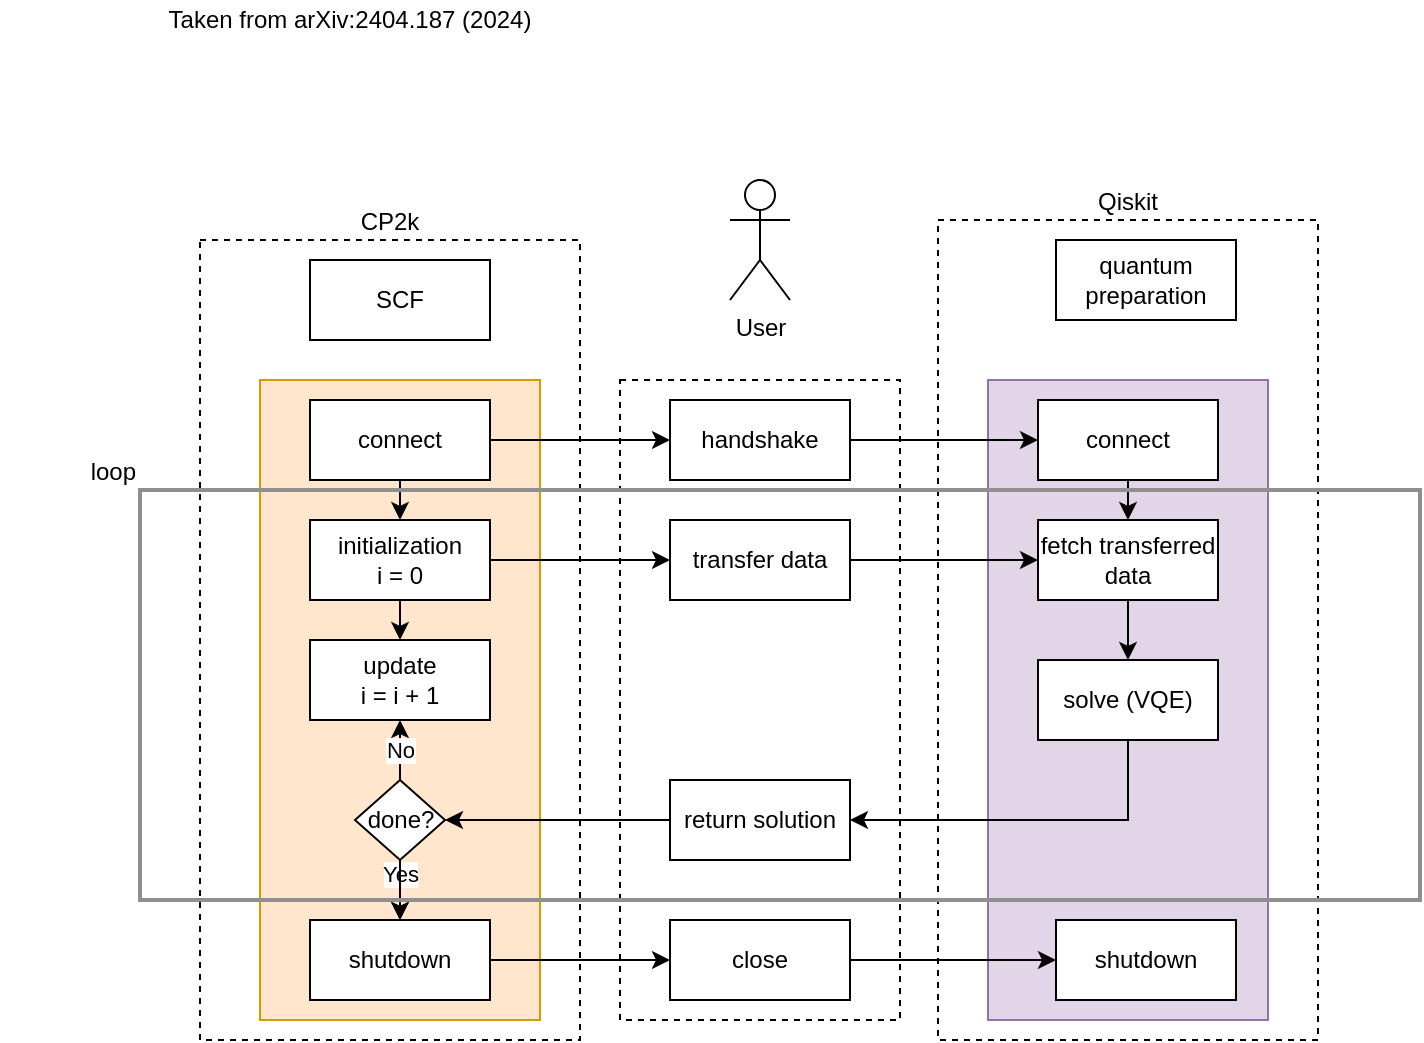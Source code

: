 <mxfile version="12.5.3" type="device" pages="5"><diagram id="kps9j1ukwh55V-mBvcvv" name="qiskit-nature-cp2k"><mxGraphModel dx="1024" dy="584" grid="1" gridSize="10" guides="1" tooltips="1" connect="1" arrows="1" fold="1" page="1" pageScale="1" pageWidth="1169" pageHeight="827" math="0" shadow="0"><root><mxCell id="0"/><mxCell id="1" parent="0"/><mxCell id="6PsSYLJeWe_5-4C72G08-27" value="" style="rounded=0;whiteSpace=wrap;html=1;dashed=1;" parent="1" vertex="1"><mxGeometry x="330" y="210" width="140" height="320" as="geometry"/></mxCell><mxCell id="6PsSYLJeWe_5-4C72G08-1" value="Taken from arXiv:2404.187 (2024)" style="text;html=1;strokeColor=none;fillColor=none;align=center;verticalAlign=middle;whiteSpace=wrap;rounded=0;" parent="1" vertex="1"><mxGeometry x="20" y="20" width="350" height="20" as="geometry"/></mxCell><mxCell id="6PsSYLJeWe_5-4C72G08-2" value="CP2k" style="rounded=0;whiteSpace=wrap;html=1;labelPosition=center;verticalLabelPosition=top;align=center;verticalAlign=bottom;dashed=1;" parent="1" vertex="1"><mxGeometry x="120" y="140" width="190" height="400" as="geometry"/></mxCell><mxCell id="6PsSYLJeWe_5-4C72G08-4" value="User" style="shape=umlActor;verticalLabelPosition=bottom;labelBackgroundColor=#ffffff;verticalAlign=top;html=1;outlineConnect=0;" parent="1" vertex="1"><mxGeometry x="385" y="110" width="30" height="60" as="geometry"/></mxCell><mxCell id="6PsSYLJeWe_5-4C72G08-6" value="Qiskit" style="rounded=0;whiteSpace=wrap;html=1;labelPosition=center;verticalLabelPosition=top;align=center;verticalAlign=bottom;dashed=1;" parent="1" vertex="1"><mxGeometry x="489" y="130" width="190" height="410" as="geometry"/></mxCell><mxCell id="6PsSYLJeWe_5-4C72G08-7" value="" style="rounded=0;whiteSpace=wrap;html=1;fillColor=#ffe6cc;strokeColor=#d79b00;" parent="1" vertex="1"><mxGeometry x="150" y="210" width="140" height="320" as="geometry"/></mxCell><mxCell id="6PsSYLJeWe_5-4C72G08-8" value="SCF" style="rounded=0;whiteSpace=wrap;html=1;" parent="1" vertex="1"><mxGeometry x="175" y="150" width="90" height="40" as="geometry"/></mxCell><mxCell id="6PsSYLJeWe_5-4C72G08-9" value="quantum preparation" style="rounded=0;whiteSpace=wrap;html=1;" parent="1" vertex="1"><mxGeometry x="548" y="140" width="90" height="40" as="geometry"/></mxCell><mxCell id="6PsSYLJeWe_5-4C72G08-38" style="edgeStyle=orthogonalEdgeStyle;rounded=0;orthogonalLoop=1;jettySize=auto;html=1;exitX=1;exitY=0.5;exitDx=0;exitDy=0;entryX=0;entryY=0.5;entryDx=0;entryDy=0;" parent="1" source="6PsSYLJeWe_5-4C72G08-10" target="6PsSYLJeWe_5-4C72G08-28" edge="1"><mxGeometry relative="1" as="geometry"/></mxCell><mxCell id="6PsSYLJeWe_5-4C72G08-43" style="edgeStyle=orthogonalEdgeStyle;rounded=0;orthogonalLoop=1;jettySize=auto;html=1;exitX=0.5;exitY=1;exitDx=0;exitDy=0;entryX=0.5;entryY=0;entryDx=0;entryDy=0;" parent="1" source="6PsSYLJeWe_5-4C72G08-10" target="6PsSYLJeWe_5-4C72G08-11" edge="1"><mxGeometry relative="1" as="geometry"/></mxCell><mxCell id="6PsSYLJeWe_5-4C72G08-10" value="connect" style="rounded=0;whiteSpace=wrap;html=1;" parent="1" vertex="1"><mxGeometry x="175" y="220" width="90" height="40" as="geometry"/></mxCell><mxCell id="6PsSYLJeWe_5-4C72G08-40" style="edgeStyle=orthogonalEdgeStyle;rounded=0;orthogonalLoop=1;jettySize=auto;html=1;exitX=1;exitY=0.5;exitDx=0;exitDy=0;" parent="1" source="6PsSYLJeWe_5-4C72G08-11" target="6PsSYLJeWe_5-4C72G08-29" edge="1"><mxGeometry relative="1" as="geometry"/></mxCell><mxCell id="6PsSYLJeWe_5-4C72G08-42" style="edgeStyle=orthogonalEdgeStyle;rounded=0;orthogonalLoop=1;jettySize=auto;html=1;exitX=0.5;exitY=1;exitDx=0;exitDy=0;entryX=0.5;entryY=0;entryDx=0;entryDy=0;" parent="1" source="6PsSYLJeWe_5-4C72G08-11" target="6PsSYLJeWe_5-4C72G08-12" edge="1"><mxGeometry relative="1" as="geometry"/></mxCell><mxCell id="6PsSYLJeWe_5-4C72G08-11" value="initialization&lt;br&gt;i = 0" style="rounded=0;whiteSpace=wrap;html=1;" parent="1" vertex="1"><mxGeometry x="175" y="280" width="90" height="40" as="geometry"/></mxCell><mxCell id="6PsSYLJeWe_5-4C72G08-12" value="update&lt;br&gt;i = i + 1" style="rounded=0;whiteSpace=wrap;html=1;" parent="1" vertex="1"><mxGeometry x="175" y="340" width="90" height="40" as="geometry"/></mxCell><mxCell id="6PsSYLJeWe_5-4C72G08-15" value="Yes" style="edgeStyle=orthogonalEdgeStyle;rounded=0;orthogonalLoop=1;jettySize=auto;html=1;exitX=0.5;exitY=1;exitDx=0;exitDy=0;entryX=0.5;entryY=0;entryDx=0;entryDy=0;" parent="1" source="6PsSYLJeWe_5-4C72G08-13" target="6PsSYLJeWe_5-4C72G08-14" edge="1"><mxGeometry x="0.333" relative="1" as="geometry"><Array as="points"><mxPoint x="220" y="430"/><mxPoint x="220" y="430"/></Array><mxPoint as="offset"/></mxGeometry></mxCell><mxCell id="6PsSYLJeWe_5-4C72G08-18" value="No" style="edgeStyle=orthogonalEdgeStyle;rounded=0;orthogonalLoop=1;jettySize=auto;html=1;exitX=0.5;exitY=0;exitDx=0;exitDy=0;entryX=0.5;entryY=1;entryDx=0;entryDy=0;" parent="1" source="6PsSYLJeWe_5-4C72G08-13" target="6PsSYLJeWe_5-4C72G08-12" edge="1"><mxGeometry relative="1" as="geometry"/></mxCell><mxCell id="cgbHi82z9HjZ0svs5ui4-1" value="" style="edgeStyle=orthogonalEdgeStyle;rounded=0;orthogonalLoop=1;jettySize=auto;html=1;" parent="1" source="6PsSYLJeWe_5-4C72G08-13" target="6PsSYLJeWe_5-4C72G08-14" edge="1"><mxGeometry relative="1" as="geometry"/></mxCell><mxCell id="6PsSYLJeWe_5-4C72G08-13" value="done?" style="rhombus;whiteSpace=wrap;html=1;" parent="1" vertex="1"><mxGeometry x="197.5" y="410" width="45" height="40" as="geometry"/></mxCell><mxCell id="6PsSYLJeWe_5-4C72G08-35" style="edgeStyle=orthogonalEdgeStyle;rounded=0;orthogonalLoop=1;jettySize=auto;html=1;exitX=1;exitY=0.5;exitDx=0;exitDy=0;entryX=0;entryY=0.5;entryDx=0;entryDy=0;" parent="1" source="6PsSYLJeWe_5-4C72G08-14" target="6PsSYLJeWe_5-4C72G08-31" edge="1"><mxGeometry relative="1" as="geometry"/></mxCell><mxCell id="6PsSYLJeWe_5-4C72G08-14" value="shutdown" style="rounded=0;whiteSpace=wrap;html=1;" parent="1" vertex="1"><mxGeometry x="175" y="480" width="90" height="40" as="geometry"/></mxCell><mxCell id="6PsSYLJeWe_5-4C72G08-21" value="" style="rounded=0;whiteSpace=wrap;html=1;fillColor=#e1d5e7;strokeColor=#9673a6;" parent="1" vertex="1"><mxGeometry x="514" y="210" width="140" height="320" as="geometry"/></mxCell><mxCell id="6PsSYLJeWe_5-4C72G08-44" style="edgeStyle=orthogonalEdgeStyle;rounded=0;orthogonalLoop=1;jettySize=auto;html=1;exitX=0.5;exitY=1;exitDx=0;exitDy=0;entryX=0.5;entryY=0;entryDx=0;entryDy=0;" parent="1" source="6PsSYLJeWe_5-4C72G08-22" target="6PsSYLJeWe_5-4C72G08-23" edge="1"><mxGeometry relative="1" as="geometry"/></mxCell><mxCell id="6PsSYLJeWe_5-4C72G08-22" value="connect" style="rounded=0;whiteSpace=wrap;html=1;" parent="1" vertex="1"><mxGeometry x="539" y="220" width="90" height="40" as="geometry"/></mxCell><mxCell id="6PsSYLJeWe_5-4C72G08-45" style="edgeStyle=orthogonalEdgeStyle;rounded=0;orthogonalLoop=1;jettySize=auto;html=1;exitX=0.5;exitY=1;exitDx=0;exitDy=0;entryX=0.5;entryY=0;entryDx=0;entryDy=0;" parent="1" source="6PsSYLJeWe_5-4C72G08-23" target="6PsSYLJeWe_5-4C72G08-24" edge="1"><mxGeometry relative="1" as="geometry"/></mxCell><mxCell id="6PsSYLJeWe_5-4C72G08-23" value="fetch transferred data" style="rounded=0;whiteSpace=wrap;html=1;" parent="1" vertex="1"><mxGeometry x="539" y="280" width="90" height="40" as="geometry"/></mxCell><mxCell id="6PsSYLJeWe_5-4C72G08-37" style="edgeStyle=orthogonalEdgeStyle;rounded=0;orthogonalLoop=1;jettySize=auto;html=1;exitX=0.5;exitY=1;exitDx=0;exitDy=0;entryX=1;entryY=0.5;entryDx=0;entryDy=0;" parent="1" source="6PsSYLJeWe_5-4C72G08-24" target="6PsSYLJeWe_5-4C72G08-30" edge="1"><mxGeometry relative="1" as="geometry"/></mxCell><mxCell id="6PsSYLJeWe_5-4C72G08-24" value="solve (VQE)" style="rounded=0;whiteSpace=wrap;html=1;" parent="1" vertex="1"><mxGeometry x="539" y="350" width="90" height="40" as="geometry"/></mxCell><mxCell id="6PsSYLJeWe_5-4C72G08-25" value="shutdown" style="rounded=0;whiteSpace=wrap;html=1;" parent="1" vertex="1"><mxGeometry x="548" y="480" width="90" height="40" as="geometry"/></mxCell><mxCell id="6PsSYLJeWe_5-4C72G08-39" style="edgeStyle=orthogonalEdgeStyle;rounded=0;orthogonalLoop=1;jettySize=auto;html=1;exitX=1;exitY=0.5;exitDx=0;exitDy=0;entryX=0;entryY=0.5;entryDx=0;entryDy=0;" parent="1" source="6PsSYLJeWe_5-4C72G08-28" target="6PsSYLJeWe_5-4C72G08-22" edge="1"><mxGeometry relative="1" as="geometry"/></mxCell><mxCell id="6PsSYLJeWe_5-4C72G08-28" value="handshake" style="rounded=0;whiteSpace=wrap;html=1;" parent="1" vertex="1"><mxGeometry x="355" y="220" width="90" height="40" as="geometry"/></mxCell><mxCell id="6PsSYLJeWe_5-4C72G08-41" style="edgeStyle=orthogonalEdgeStyle;rounded=0;orthogonalLoop=1;jettySize=auto;html=1;exitX=1;exitY=0.5;exitDx=0;exitDy=0;entryX=0;entryY=0.5;entryDx=0;entryDy=0;" parent="1" source="6PsSYLJeWe_5-4C72G08-29" target="6PsSYLJeWe_5-4C72G08-23" edge="1"><mxGeometry relative="1" as="geometry"/></mxCell><mxCell id="6PsSYLJeWe_5-4C72G08-29" value="transfer data" style="rounded=0;whiteSpace=wrap;html=1;" parent="1" vertex="1"><mxGeometry x="355" y="280" width="90" height="40" as="geometry"/></mxCell><mxCell id="6PsSYLJeWe_5-4C72G08-36" style="edgeStyle=orthogonalEdgeStyle;rounded=0;orthogonalLoop=1;jettySize=auto;html=1;exitX=0;exitY=0.5;exitDx=0;exitDy=0;" parent="1" source="6PsSYLJeWe_5-4C72G08-30" target="6PsSYLJeWe_5-4C72G08-13" edge="1"><mxGeometry relative="1" as="geometry"/></mxCell><mxCell id="6PsSYLJeWe_5-4C72G08-30" value="return solution" style="rounded=0;whiteSpace=wrap;html=1;" parent="1" vertex="1"><mxGeometry x="355" y="410" width="90" height="40" as="geometry"/></mxCell><mxCell id="6PsSYLJeWe_5-4C72G08-33" style="edgeStyle=orthogonalEdgeStyle;rounded=0;orthogonalLoop=1;jettySize=auto;html=1;exitX=1;exitY=0.5;exitDx=0;exitDy=0;entryX=0;entryY=0.5;entryDx=0;entryDy=0;" parent="1" source="6PsSYLJeWe_5-4C72G08-31" target="6PsSYLJeWe_5-4C72G08-25" edge="1"><mxGeometry relative="1" as="geometry"/></mxCell><mxCell id="6PsSYLJeWe_5-4C72G08-31" value="close" style="rounded=0;whiteSpace=wrap;html=1;" parent="1" vertex="1"><mxGeometry x="355" y="480" width="90" height="40" as="geometry"/></mxCell><mxCell id="6PsSYLJeWe_5-4C72G08-46" value="loop" style="rounded=0;whiteSpace=wrap;html=1;labelPosition=left;verticalLabelPosition=top;align=right;verticalAlign=bottom;strokeColor=#8F8F8F;fillColor=none;strokeWidth=2;" parent="1" vertex="1"><mxGeometry x="90" y="265" width="640" height="205" as="geometry"/></mxCell></root></mxGraphModel></diagram><diagram name="qiskit-nature-cp2k-braket" id="dNfk6bF_a3CbxUnushoO"><mxGraphModel dx="1024" dy="584" grid="1" gridSize="10" guides="1" tooltips="1" connect="1" arrows="1" fold="1" page="1" pageScale="1" pageWidth="1169" pageHeight="827" math="0" shadow="0"><root><mxCell id="i03xkLX1x6joK6ukUFWO-0"/><mxCell id="i03xkLX1x6joK6ukUFWO-1" parent="i03xkLX1x6joK6ukUFWO-0"/><mxCell id="i03xkLX1x6joK6ukUFWO-2" value="" style="rounded=0;whiteSpace=wrap;html=1;dashed=1;" parent="i03xkLX1x6joK6ukUFWO-1" vertex="1"><mxGeometry x="330" y="210" width="140" height="320" as="geometry"/></mxCell><mxCell id="i03xkLX1x6joK6ukUFWO-3" value="Taken from arXiv:2404.187 (2024)" style="text;html=1;strokeColor=none;fillColor=none;align=center;verticalAlign=middle;whiteSpace=wrap;rounded=0;" parent="i03xkLX1x6joK6ukUFWO-1" vertex="1"><mxGeometry x="20" y="20" width="350" height="20" as="geometry"/></mxCell><mxCell id="i03xkLX1x6joK6ukUFWO-4" value="CP2k" style="rounded=0;whiteSpace=wrap;html=1;labelPosition=center;verticalLabelPosition=top;align=center;verticalAlign=bottom;dashed=1;" parent="i03xkLX1x6joK6ukUFWO-1" vertex="1"><mxGeometry x="120" y="140" width="190" height="400" as="geometry"/></mxCell><mxCell id="i03xkLX1x6joK6ukUFWO-5" value="User" style="shape=umlActor;verticalLabelPosition=bottom;labelBackgroundColor=#ffffff;verticalAlign=top;html=1;outlineConnect=0;" parent="i03xkLX1x6joK6ukUFWO-1" vertex="1"><mxGeometry x="385" y="110" width="30" height="60" as="geometry"/></mxCell><mxCell id="i03xkLX1x6joK6ukUFWO-6" value="Qiskit" style="rounded=0;whiteSpace=wrap;html=1;labelPosition=center;verticalLabelPosition=top;align=center;verticalAlign=bottom;dashed=1;" parent="i03xkLX1x6joK6ukUFWO-1" vertex="1"><mxGeometry x="489" y="130" width="190" height="410" as="geometry"/></mxCell><mxCell id="i03xkLX1x6joK6ukUFWO-7" value="" style="rounded=0;whiteSpace=wrap;html=1;fillColor=#ffe6cc;strokeColor=#d79b00;" parent="i03xkLX1x6joK6ukUFWO-1" vertex="1"><mxGeometry x="150" y="210" width="140" height="320" as="geometry"/></mxCell><mxCell id="i03xkLX1x6joK6ukUFWO-8" value="SCF" style="rounded=0;whiteSpace=wrap;html=1;" parent="i03xkLX1x6joK6ukUFWO-1" vertex="1"><mxGeometry x="175" y="150" width="90" height="40" as="geometry"/></mxCell><mxCell id="i03xkLX1x6joK6ukUFWO-9" value="quantum preparation" style="rounded=0;whiteSpace=wrap;html=1;" parent="i03xkLX1x6joK6ukUFWO-1" vertex="1"><mxGeometry x="548" y="140" width="90" height="40" as="geometry"/></mxCell><mxCell id="i03xkLX1x6joK6ukUFWO-10" style="edgeStyle=orthogonalEdgeStyle;rounded=0;orthogonalLoop=1;jettySize=auto;html=1;exitX=1;exitY=0.5;exitDx=0;exitDy=0;entryX=0;entryY=0.5;entryDx=0;entryDy=0;" parent="i03xkLX1x6joK6ukUFWO-1" source="i03xkLX1x6joK6ukUFWO-12" target="i03xkLX1x6joK6ukUFWO-32" edge="1"><mxGeometry relative="1" as="geometry"/></mxCell><mxCell id="i03xkLX1x6joK6ukUFWO-11" style="edgeStyle=orthogonalEdgeStyle;rounded=0;orthogonalLoop=1;jettySize=auto;html=1;exitX=0.5;exitY=1;exitDx=0;exitDy=0;entryX=0.5;entryY=0;entryDx=0;entryDy=0;" parent="i03xkLX1x6joK6ukUFWO-1" source="i03xkLX1x6joK6ukUFWO-12" target="i03xkLX1x6joK6ukUFWO-15" edge="1"><mxGeometry relative="1" as="geometry"/></mxCell><mxCell id="i03xkLX1x6joK6ukUFWO-12" value="connect" style="rounded=0;whiteSpace=wrap;html=1;" parent="i03xkLX1x6joK6ukUFWO-1" vertex="1"><mxGeometry x="175" y="220" width="90" height="40" as="geometry"/></mxCell><mxCell id="i03xkLX1x6joK6ukUFWO-13" style="edgeStyle=orthogonalEdgeStyle;rounded=0;orthogonalLoop=1;jettySize=auto;html=1;exitX=1;exitY=0.5;exitDx=0;exitDy=0;" parent="i03xkLX1x6joK6ukUFWO-1" source="i03xkLX1x6joK6ukUFWO-15" target="i03xkLX1x6joK6ukUFWO-34" edge="1"><mxGeometry relative="1" as="geometry"/></mxCell><mxCell id="i03xkLX1x6joK6ukUFWO-14" style="edgeStyle=orthogonalEdgeStyle;rounded=0;orthogonalLoop=1;jettySize=auto;html=1;exitX=0.5;exitY=1;exitDx=0;exitDy=0;entryX=0.5;entryY=0;entryDx=0;entryDy=0;" parent="i03xkLX1x6joK6ukUFWO-1" source="i03xkLX1x6joK6ukUFWO-15" target="i03xkLX1x6joK6ukUFWO-16" edge="1"><mxGeometry relative="1" as="geometry"/></mxCell><mxCell id="i03xkLX1x6joK6ukUFWO-15" value="initialization&lt;br&gt;i = 0" style="rounded=0;whiteSpace=wrap;html=1;" parent="i03xkLX1x6joK6ukUFWO-1" vertex="1"><mxGeometry x="175" y="280" width="90" height="40" as="geometry"/></mxCell><mxCell id="i03xkLX1x6joK6ukUFWO-16" value="update&lt;br&gt;i = i + 1" style="rounded=0;whiteSpace=wrap;html=1;" parent="i03xkLX1x6joK6ukUFWO-1" vertex="1"><mxGeometry x="175" y="340" width="90" height="40" as="geometry"/></mxCell><mxCell id="i03xkLX1x6joK6ukUFWO-17" value="Yes" style="edgeStyle=orthogonalEdgeStyle;rounded=0;orthogonalLoop=1;jettySize=auto;html=1;exitX=0.5;exitY=1;exitDx=0;exitDy=0;entryX=0.5;entryY=0;entryDx=0;entryDy=0;" parent="i03xkLX1x6joK6ukUFWO-1" source="i03xkLX1x6joK6ukUFWO-20" target="i03xkLX1x6joK6ukUFWO-22" edge="1"><mxGeometry x="0.333" relative="1" as="geometry"><Array as="points"><mxPoint x="220" y="430"/><mxPoint x="220" y="430"/></Array><mxPoint as="offset"/></mxGeometry></mxCell><mxCell id="i03xkLX1x6joK6ukUFWO-18" value="No" style="edgeStyle=orthogonalEdgeStyle;rounded=0;orthogonalLoop=1;jettySize=auto;html=1;exitX=0.5;exitY=0;exitDx=0;exitDy=0;entryX=0.5;entryY=1;entryDx=0;entryDy=0;" parent="i03xkLX1x6joK6ukUFWO-1" source="i03xkLX1x6joK6ukUFWO-20" target="i03xkLX1x6joK6ukUFWO-16" edge="1"><mxGeometry relative="1" as="geometry"/></mxCell><mxCell id="i03xkLX1x6joK6ukUFWO-19" value="" style="edgeStyle=orthogonalEdgeStyle;rounded=0;orthogonalLoop=1;jettySize=auto;html=1;" parent="i03xkLX1x6joK6ukUFWO-1" source="i03xkLX1x6joK6ukUFWO-20" target="i03xkLX1x6joK6ukUFWO-22" edge="1"><mxGeometry relative="1" as="geometry"/></mxCell><mxCell id="i03xkLX1x6joK6ukUFWO-20" value="done?" style="rhombus;whiteSpace=wrap;html=1;" parent="i03xkLX1x6joK6ukUFWO-1" vertex="1"><mxGeometry x="197.5" y="410" width="45" height="40" as="geometry"/></mxCell><mxCell id="i03xkLX1x6joK6ukUFWO-21" style="edgeStyle=orthogonalEdgeStyle;rounded=0;orthogonalLoop=1;jettySize=auto;html=1;exitX=1;exitY=0.5;exitDx=0;exitDy=0;entryX=0;entryY=0.5;entryDx=0;entryDy=0;" parent="i03xkLX1x6joK6ukUFWO-1" source="i03xkLX1x6joK6ukUFWO-22" target="i03xkLX1x6joK6ukUFWO-38" edge="1"><mxGeometry relative="1" as="geometry"/></mxCell><mxCell id="i03xkLX1x6joK6ukUFWO-22" value="shutdown" style="rounded=0;whiteSpace=wrap;html=1;" parent="i03xkLX1x6joK6ukUFWO-1" vertex="1"><mxGeometry x="175" y="480" width="90" height="40" as="geometry"/></mxCell><mxCell id="i03xkLX1x6joK6ukUFWO-23" value="" style="rounded=0;whiteSpace=wrap;html=1;fillColor=#e1d5e7;strokeColor=#9673a6;" parent="i03xkLX1x6joK6ukUFWO-1" vertex="1"><mxGeometry x="514" y="210" width="140" height="320" as="geometry"/></mxCell><mxCell id="i03xkLX1x6joK6ukUFWO-24" style="edgeStyle=orthogonalEdgeStyle;rounded=0;orthogonalLoop=1;jettySize=auto;html=1;exitX=0.5;exitY=1;exitDx=0;exitDy=0;entryX=0.5;entryY=0;entryDx=0;entryDy=0;" parent="i03xkLX1x6joK6ukUFWO-1" source="i03xkLX1x6joK6ukUFWO-25" target="i03xkLX1x6joK6ukUFWO-27" edge="1"><mxGeometry relative="1" as="geometry"/></mxCell><mxCell id="i03xkLX1x6joK6ukUFWO-25" value="connect" style="rounded=0;whiteSpace=wrap;html=1;" parent="i03xkLX1x6joK6ukUFWO-1" vertex="1"><mxGeometry x="539" y="220" width="90" height="40" as="geometry"/></mxCell><mxCell id="i03xkLX1x6joK6ukUFWO-26" style="edgeStyle=orthogonalEdgeStyle;rounded=0;orthogonalLoop=1;jettySize=auto;html=1;exitX=0.5;exitY=1;exitDx=0;exitDy=0;entryX=0.5;entryY=0;entryDx=0;entryDy=0;" parent="i03xkLX1x6joK6ukUFWO-1" source="i03xkLX1x6joK6ukUFWO-27" target="i03xkLX1x6joK6ukUFWO-29" edge="1"><mxGeometry relative="1" as="geometry"/></mxCell><mxCell id="i03xkLX1x6joK6ukUFWO-27" value="fetch transferred data" style="rounded=0;whiteSpace=wrap;html=1;" parent="i03xkLX1x6joK6ukUFWO-1" vertex="1"><mxGeometry x="539" y="280" width="90" height="40" as="geometry"/></mxCell><mxCell id="i03xkLX1x6joK6ukUFWO-28" style="edgeStyle=orthogonalEdgeStyle;rounded=0;orthogonalLoop=1;jettySize=auto;html=1;exitX=0.5;exitY=1;exitDx=0;exitDy=0;entryX=1;entryY=0.5;entryDx=0;entryDy=0;" parent="i03xkLX1x6joK6ukUFWO-1" source="i03xkLX1x6joK6ukUFWO-29" target="i03xkLX1x6joK6ukUFWO-36" edge="1"><mxGeometry relative="1" as="geometry"/></mxCell><mxCell id="ZUH6oCQx8a9i3Ph0UvvE-8" style="edgeStyle=orthogonalEdgeStyle;rounded=0;orthogonalLoop=1;jettySize=auto;html=1;exitX=1;exitY=0.5;exitDx=0;exitDy=0;entryX=0;entryY=0.5;entryDx=0;entryDy=0;" edge="1" parent="i03xkLX1x6joK6ukUFWO-1" source="i03xkLX1x6joK6ukUFWO-29" target="_yZIs0iOa8gyUNb3kOBL-0"><mxGeometry relative="1" as="geometry"/></mxCell><mxCell id="ZUH6oCQx8a9i3Ph0UvvE-9" style="edgeStyle=orthogonalEdgeStyle;rounded=0;orthogonalLoop=1;jettySize=auto;html=1;exitX=1;exitY=0.5;exitDx=0;exitDy=0;entryX=0;entryY=0.5;entryDx=0;entryDy=0;" edge="1" parent="i03xkLX1x6joK6ukUFWO-1" source="i03xkLX1x6joK6ukUFWO-29" target="_yZIs0iOa8gyUNb3kOBL-9"><mxGeometry relative="1" as="geometry"/></mxCell><mxCell id="i03xkLX1x6joK6ukUFWO-29" value="solve (VQE)" style="rounded=0;whiteSpace=wrap;html=1;" parent="i03xkLX1x6joK6ukUFWO-1" vertex="1"><mxGeometry x="539" y="350" width="90" height="40" as="geometry"/></mxCell><mxCell id="i03xkLX1x6joK6ukUFWO-30" value="shutdown" style="rounded=0;whiteSpace=wrap;html=1;" parent="i03xkLX1x6joK6ukUFWO-1" vertex="1"><mxGeometry x="548" y="480" width="90" height="40" as="geometry"/></mxCell><mxCell id="i03xkLX1x6joK6ukUFWO-31" style="edgeStyle=orthogonalEdgeStyle;rounded=0;orthogonalLoop=1;jettySize=auto;html=1;exitX=1;exitY=0.5;exitDx=0;exitDy=0;entryX=0;entryY=0.5;entryDx=0;entryDy=0;" parent="i03xkLX1x6joK6ukUFWO-1" source="i03xkLX1x6joK6ukUFWO-32" target="i03xkLX1x6joK6ukUFWO-25" edge="1"><mxGeometry relative="1" as="geometry"/></mxCell><mxCell id="i03xkLX1x6joK6ukUFWO-32" value="handshake" style="rounded=0;whiteSpace=wrap;html=1;" parent="i03xkLX1x6joK6ukUFWO-1" vertex="1"><mxGeometry x="355" y="220" width="90" height="40" as="geometry"/></mxCell><mxCell id="i03xkLX1x6joK6ukUFWO-33" style="edgeStyle=orthogonalEdgeStyle;rounded=0;orthogonalLoop=1;jettySize=auto;html=1;exitX=1;exitY=0.5;exitDx=0;exitDy=0;entryX=0;entryY=0.5;entryDx=0;entryDy=0;" parent="i03xkLX1x6joK6ukUFWO-1" source="i03xkLX1x6joK6ukUFWO-34" target="i03xkLX1x6joK6ukUFWO-27" edge="1"><mxGeometry relative="1" as="geometry"/></mxCell><mxCell id="i03xkLX1x6joK6ukUFWO-34" value="transfer data" style="rounded=0;whiteSpace=wrap;html=1;" parent="i03xkLX1x6joK6ukUFWO-1" vertex="1"><mxGeometry x="355" y="280" width="90" height="40" as="geometry"/></mxCell><mxCell id="i03xkLX1x6joK6ukUFWO-35" style="edgeStyle=orthogonalEdgeStyle;rounded=0;orthogonalLoop=1;jettySize=auto;html=1;exitX=0;exitY=0.5;exitDx=0;exitDy=0;" parent="i03xkLX1x6joK6ukUFWO-1" source="i03xkLX1x6joK6ukUFWO-36" target="i03xkLX1x6joK6ukUFWO-20" edge="1"><mxGeometry relative="1" as="geometry"/></mxCell><mxCell id="i03xkLX1x6joK6ukUFWO-36" value="return solution" style="rounded=0;whiteSpace=wrap;html=1;" parent="i03xkLX1x6joK6ukUFWO-1" vertex="1"><mxGeometry x="355" y="410" width="90" height="40" as="geometry"/></mxCell><mxCell id="i03xkLX1x6joK6ukUFWO-37" style="edgeStyle=orthogonalEdgeStyle;rounded=0;orthogonalLoop=1;jettySize=auto;html=1;exitX=1;exitY=0.5;exitDx=0;exitDy=0;entryX=0;entryY=0.5;entryDx=0;entryDy=0;" parent="i03xkLX1x6joK6ukUFWO-1" source="i03xkLX1x6joK6ukUFWO-38" target="i03xkLX1x6joK6ukUFWO-30" edge="1"><mxGeometry relative="1" as="geometry"/></mxCell><mxCell id="i03xkLX1x6joK6ukUFWO-38" value="close" style="rounded=0;whiteSpace=wrap;html=1;" parent="i03xkLX1x6joK6ukUFWO-1" vertex="1"><mxGeometry x="355" y="480" width="90" height="40" as="geometry"/></mxCell><mxCell id="i03xkLX1x6joK6ukUFWO-39" value="loop" style="rounded=0;whiteSpace=wrap;html=1;labelPosition=left;verticalLabelPosition=top;align=right;verticalAlign=bottom;strokeColor=#8F8F8F;fillColor=none;strokeWidth=2;" parent="i03xkLX1x6joK6ukUFWO-1" vertex="1"><mxGeometry x="90" y="267.5" width="640" height="205" as="geometry"/></mxCell><mxCell id="N6IwShgwtUQdwTLIa3Ag-0" value="HybridJob" style="rounded=0;whiteSpace=wrap;html=1;strokeColor=#8F8F8F;strokeWidth=2;fillColor=none;labelPosition=center;verticalLabelPosition=top;align=center;verticalAlign=bottom;" vertex="1" parent="i03xkLX1x6joK6ukUFWO-1"><mxGeometry x="890" y="80" width="370" height="630" as="geometry"/></mxCell><mxCell id="N6IwShgwtUQdwTLIa3Ag-1" value="" style="endArrow=none;dashed=1;html=1;entryX=0;entryY=0;entryDx=0;entryDy=0;exitX=1;exitY=0;exitDx=0;exitDy=0;" edge="1" parent="i03xkLX1x6joK6ukUFWO-1" source="i03xkLX1x6joK6ukUFWO-29" target="N6IwShgwtUQdwTLIa3Ag-0"><mxGeometry width="50" height="50" relative="1" as="geometry"><mxPoint x="770" y="350" as="sourcePoint"/><mxPoint x="840" y="170" as="targetPoint"/></mxGeometry></mxCell><mxCell id="N6IwShgwtUQdwTLIa3Ag-2" value="" style="endArrow=none;dashed=1;html=1;exitX=1;exitY=1;exitDx=0;exitDy=0;entryX=0;entryY=1;entryDx=0;entryDy=0;" edge="1" parent="i03xkLX1x6joK6ukUFWO-1" source="i03xkLX1x6joK6ukUFWO-29" target="N6IwShgwtUQdwTLIa3Ag-0"><mxGeometry width="50" height="50" relative="1" as="geometry"><mxPoint x="710" y="470" as="sourcePoint"/><mxPoint x="760" y="420" as="targetPoint"/></mxGeometry></mxCell><mxCell id="_yZIs0iOa8gyUNb3kOBL-0" value="qiskit-braket-provider" style="rounded=0;whiteSpace=wrap;html=1;strokeColor=#d6b656;strokeWidth=2;fillColor=#fff2cc;labelPosition=center;verticalLabelPosition=top;align=center;verticalAlign=bottom;" vertex="1" parent="i03xkLX1x6joK6ukUFWO-1"><mxGeometry x="920" y="115" width="160" height="275" as="geometry"/></mxCell><mxCell id="_yZIs0iOa8gyUNb3kOBL-1" value="BraketLocalBackend" style="rounded=0;whiteSpace=wrap;html=1;strokeWidth=2;" vertex="1" parent="i03xkLX1x6joK6ukUFWO-1"><mxGeometry x="940" y="175" width="120" height="60" as="geometry"/></mxCell><mxCell id="_yZIs0iOa8gyUNb3kOBL-2" style="edgeStyle=orthogonalEdgeStyle;rounded=0;orthogonalLoop=1;jettySize=auto;html=1;exitX=1;exitY=0.5;exitDx=0;exitDy=0;entryX=0;entryY=0.5;entryDx=0;entryDy=0;" edge="1" parent="i03xkLX1x6joK6ukUFWO-1" source="_yZIs0iOa8gyUNb3kOBL-5" target="_yZIs0iOa8gyUNb3kOBL-6"><mxGeometry relative="1" as="geometry"/></mxCell><mxCell id="_yZIs0iOa8gyUNb3kOBL-3" style="edgeStyle=orthogonalEdgeStyle;rounded=0;orthogonalLoop=1;jettySize=auto;html=1;exitX=1;exitY=0.5;exitDx=0;exitDy=0;entryX=0;entryY=0.5;entryDx=0;entryDy=0;" edge="1" parent="i03xkLX1x6joK6ukUFWO-1" source="_yZIs0iOa8gyUNb3kOBL-5" target="_yZIs0iOa8gyUNb3kOBL-7"><mxGeometry relative="1" as="geometry"/></mxCell><mxCell id="_yZIs0iOa8gyUNb3kOBL-4" style="edgeStyle=orthogonalEdgeStyle;rounded=0;orthogonalLoop=1;jettySize=auto;html=1;exitX=1;exitY=0.5;exitDx=0;exitDy=0;entryX=0;entryY=0.5;entryDx=0;entryDy=0;" edge="1" parent="i03xkLX1x6joK6ukUFWO-1" source="_yZIs0iOa8gyUNb3kOBL-5" target="_yZIs0iOa8gyUNb3kOBL-8"><mxGeometry relative="1" as="geometry"/></mxCell><mxCell id="_yZIs0iOa8gyUNb3kOBL-5" value="Backend" style="rounded=0;whiteSpace=wrap;html=1;strokeWidth=2;" vertex="1" parent="i03xkLX1x6joK6ukUFWO-1"><mxGeometry x="940" y="260" width="120" height="60" as="geometry"/></mxCell><mxCell id="_yZIs0iOa8gyUNb3kOBL-6" value="SV1" style="rounded=0;whiteSpace=wrap;html=1;strokeColor=#8F8F8F;strokeWidth=2;fillColor=none;" vertex="1" parent="i03xkLX1x6joK6ukUFWO-1"><mxGeometry x="1140" y="260" width="56" height="35" as="geometry"/></mxCell><mxCell id="_yZIs0iOa8gyUNb3kOBL-7" value="IonQ" style="rounded=0;whiteSpace=wrap;html=1;strokeColor=#8F8F8F;strokeWidth=2;fillColor=none;" vertex="1" parent="i03xkLX1x6joK6ukUFWO-1"><mxGeometry x="1140" y="305" width="56" height="35" as="geometry"/></mxCell><mxCell id="_yZIs0iOa8gyUNb3kOBL-8" value="IQM" style="rounded=0;whiteSpace=wrap;html=1;strokeColor=#8F8F8F;strokeWidth=2;fillColor=none;" vertex="1" parent="i03xkLX1x6joK6ukUFWO-1"><mxGeometry x="1140" y="355" width="56" height="35" as="geometry"/></mxCell><mxCell id="_yZIs0iOa8gyUNb3kOBL-9" value="cuda-q" style="rounded=0;whiteSpace=wrap;html=1;strokeColor=#82b366;strokeWidth=2;fillColor=#d5e8d4;labelPosition=center;verticalLabelPosition=top;align=center;verticalAlign=bottom;" vertex="1" parent="i03xkLX1x6joK6ukUFWO-1"><mxGeometry x="920" y="420" width="160" height="270" as="geometry"/></mxCell><mxCell id="ZUH6oCQx8a9i3Ph0UvvE-3" style="edgeStyle=orthogonalEdgeStyle;rounded=0;orthogonalLoop=1;jettySize=auto;html=1;exitX=1;exitY=0.5;exitDx=0;exitDy=0;entryX=0;entryY=0.5;entryDx=0;entryDy=0;" edge="1" parent="i03xkLX1x6joK6ukUFWO-1" source="_yZIs0iOa8gyUNb3kOBL-10" target="ZUH6oCQx8a9i3Ph0UvvE-1"><mxGeometry relative="1" as="geometry"><Array as="points"><mxPoint x="1100" y="560"/><mxPoint x="1100" y="510"/></Array></mxGeometry></mxCell><mxCell id="ZUH6oCQx8a9i3Ph0UvvE-4" style="edgeStyle=orthogonalEdgeStyle;rounded=0;orthogonalLoop=1;jettySize=auto;html=1;exitX=1;exitY=0.5;exitDx=0;exitDy=0;" edge="1" parent="i03xkLX1x6joK6ukUFWO-1" source="_yZIs0iOa8gyUNb3kOBL-10" target="ZUH6oCQx8a9i3Ph0UvvE-2"><mxGeometry relative="1" as="geometry"><Array as="points"><mxPoint x="1100" y="560"/><mxPoint x="1100" y="600"/></Array></mxGeometry></mxCell><mxCell id="ZUH6oCQx8a9i3Ph0UvvE-7" style="edgeStyle=orthogonalEdgeStyle;rounded=0;orthogonalLoop=1;jettySize=auto;html=1;exitX=0.5;exitY=1;exitDx=0;exitDy=0;entryX=0.5;entryY=0;entryDx=0;entryDy=0;" edge="1" parent="i03xkLX1x6joK6ukUFWO-1" source="_yZIs0iOa8gyUNb3kOBL-10" target="ZUH6oCQx8a9i3Ph0UvvE-6"><mxGeometry relative="1" as="geometry"/></mxCell><mxCell id="_yZIs0iOa8gyUNb3kOBL-10" value="run kernel" style="rounded=0;whiteSpace=wrap;html=1;strokeWidth=2;" vertex="1" parent="i03xkLX1x6joK6ukUFWO-1"><mxGeometry x="940" y="530" width="120" height="60" as="geometry"/></mxCell><mxCell id="ZUH6oCQx8a9i3Ph0UvvE-5" style="edgeStyle=orthogonalEdgeStyle;rounded=0;orthogonalLoop=1;jettySize=auto;html=1;exitX=0.5;exitY=1;exitDx=0;exitDy=0;entryX=0.5;entryY=0;entryDx=0;entryDy=0;" edge="1" parent="i03xkLX1x6joK6ukUFWO-1" source="ZUH6oCQx8a9i3Ph0UvvE-0" target="_yZIs0iOa8gyUNb3kOBL-10"><mxGeometry relative="1" as="geometry"/></mxCell><mxCell id="ZUH6oCQx8a9i3Ph0UvvE-0" value="translate VQE from qiskit to cuda-q" style="rounded=0;whiteSpace=wrap;html=1;strokeWidth=2;" vertex="1" parent="i03xkLX1x6joK6ukUFWO-1"><mxGeometry x="940" y="440" width="120" height="60" as="geometry"/></mxCell><mxCell id="ZUH6oCQx8a9i3Ph0UvvE-1" value="LocalBackend" style="rounded=0;whiteSpace=wrap;html=1;strokeWidth=2;" vertex="1" parent="i03xkLX1x6joK6ukUFWO-1"><mxGeometry x="1120" y="480" width="108" height="60" as="geometry"/></mxCell><mxCell id="ZUH6oCQx8a9i3Ph0UvvE-2" value="QPU" style="rounded=0;whiteSpace=wrap;html=1;strokeWidth=2;" vertex="1" parent="i03xkLX1x6joK6ukUFWO-1"><mxGeometry x="1120" y="570" width="108" height="60" as="geometry"/></mxCell><mxCell id="ZUH6oCQx8a9i3Ph0UvvE-6" value="gather results" style="rounded=0;whiteSpace=wrap;html=1;strokeWidth=2;" vertex="1" parent="i03xkLX1x6joK6ukUFWO-1"><mxGeometry x="940" y="610" width="120" height="60" as="geometry"/></mxCell></root></mxGraphModel></diagram><diagram id="MlmsOhLJjfOPZxzdpBic" name="braket-qiskit"><mxGraphModel dx="1024" dy="584" grid="1" gridSize="10" guides="1" tooltips="1" connect="1" arrows="1" fold="1" page="1" pageScale="1" pageWidth="1169" pageHeight="827" math="0" shadow="0"><root><mxCell id="8oTB2HrO5kG9Z_p5DElc-0"/><mxCell id="8oTB2HrO5kG9Z_p5DElc-1" parent="8oTB2HrO5kG9Z_p5DElc-0"/><mxCell id="8oTB2HrO5kG9Z_p5DElc-24" value="qiskit-braket-provider" style="rounded=0;whiteSpace=wrap;html=1;strokeColor=#d6b656;strokeWidth=2;fillColor=#fff2cc;labelPosition=center;verticalLabelPosition=top;align=center;verticalAlign=bottom;" parent="8oTB2HrO5kG9Z_p5DElc-1" vertex="1"><mxGeometry x="350" y="40" width="160" height="420" as="geometry"/></mxCell><mxCell id="8oTB2HrO5kG9Z_p5DElc-2" value="Qiskit" style="rounded=0;whiteSpace=wrap;html=1;strokeColor=#9673a6;strokeWidth=2;fillColor=#e1d5e7;labelPosition=center;verticalLabelPosition=top;align=center;verticalAlign=bottom;" parent="8oTB2HrO5kG9Z_p5DElc-1" vertex="1"><mxGeometry x="60" y="40" width="240" height="420" as="geometry"/></mxCell><mxCell id="8oTB2HrO5kG9Z_p5DElc-16" style="edgeStyle=orthogonalEdgeStyle;rounded=0;orthogonalLoop=1;jettySize=auto;html=1;exitX=0;exitY=0.5;exitDx=0;exitDy=0;" parent="8oTB2HrO5kG9Z_p5DElc-1" source="8oTB2HrO5kG9Z_p5DElc-3" edge="1"><mxGeometry relative="1" as="geometry"><mxPoint x="230" y="330" as="targetPoint"/><Array as="points"><mxPoint x="330" y="130"/><mxPoint x="330" y="330"/></Array></mxGeometry></mxCell><mxCell id="8oTB2HrO5kG9Z_p5DElc-19" style="edgeStyle=orthogonalEdgeStyle;rounded=0;orthogonalLoop=1;jettySize=auto;html=1;exitX=0;exitY=0.5;exitDx=0;exitDy=0;entryX=1;entryY=0.5;entryDx=0;entryDy=0;" parent="8oTB2HrO5kG9Z_p5DElc-1" source="8oTB2HrO5kG9Z_p5DElc-3" target="8oTB2HrO5kG9Z_p5DElc-17" edge="1"><mxGeometry relative="1" as="geometry"><Array as="points"><mxPoint x="330" y="130"/><mxPoint x="330" y="410"/></Array></mxGeometry></mxCell><mxCell id="8oTB2HrO5kG9Z_p5DElc-3" value="BraketLocalBackend" style="rounded=0;whiteSpace=wrap;html=1;strokeWidth=2;" parent="8oTB2HrO5kG9Z_p5DElc-1" vertex="1"><mxGeometry x="370" y="100" width="120" height="60" as="geometry"/></mxCell><mxCell id="8oTB2HrO5kG9Z_p5DElc-11" style="edgeStyle=orthogonalEdgeStyle;rounded=0;orthogonalLoop=1;jettySize=auto;html=1;exitX=1;exitY=0.5;exitDx=0;exitDy=0;entryX=0;entryY=0.5;entryDx=0;entryDy=0;" parent="8oTB2HrO5kG9Z_p5DElc-1" source="8oTB2HrO5kG9Z_p5DElc-4" target="8oTB2HrO5kG9Z_p5DElc-5" edge="1"><mxGeometry relative="1" as="geometry"/></mxCell><mxCell id="8oTB2HrO5kG9Z_p5DElc-12" style="edgeStyle=orthogonalEdgeStyle;rounded=0;orthogonalLoop=1;jettySize=auto;html=1;exitX=1;exitY=0.5;exitDx=0;exitDy=0;entryX=0;entryY=0.5;entryDx=0;entryDy=0;" parent="8oTB2HrO5kG9Z_p5DElc-1" source="8oTB2HrO5kG9Z_p5DElc-4" target="8oTB2HrO5kG9Z_p5DElc-6" edge="1"><mxGeometry relative="1" as="geometry"/></mxCell><mxCell id="8oTB2HrO5kG9Z_p5DElc-13" style="edgeStyle=orthogonalEdgeStyle;rounded=0;orthogonalLoop=1;jettySize=auto;html=1;exitX=1;exitY=0.5;exitDx=0;exitDy=0;entryX=0;entryY=0.5;entryDx=0;entryDy=0;" parent="8oTB2HrO5kG9Z_p5DElc-1" source="8oTB2HrO5kG9Z_p5DElc-4" target="8oTB2HrO5kG9Z_p5DElc-7" edge="1"><mxGeometry relative="1" as="geometry"/></mxCell><mxCell id="8oTB2HrO5kG9Z_p5DElc-15" style="edgeStyle=orthogonalEdgeStyle;rounded=0;orthogonalLoop=1;jettySize=auto;html=1;exitX=0;exitY=0.5;exitDx=0;exitDy=0;entryX=1;entryY=0.5;entryDx=0;entryDy=0;" parent="8oTB2HrO5kG9Z_p5DElc-1" source="8oTB2HrO5kG9Z_p5DElc-4" target="8oTB2HrO5kG9Z_p5DElc-14" edge="1"><mxGeometry relative="1" as="geometry"><Array as="points"><mxPoint x="330" y="215"/><mxPoint x="330" y="330"/></Array></mxGeometry></mxCell><mxCell id="8oTB2HrO5kG9Z_p5DElc-18" style="edgeStyle=orthogonalEdgeStyle;rounded=0;orthogonalLoop=1;jettySize=auto;html=1;exitX=0;exitY=0.5;exitDx=0;exitDy=0;entryX=1;entryY=0.5;entryDx=0;entryDy=0;" parent="8oTB2HrO5kG9Z_p5DElc-1" source="8oTB2HrO5kG9Z_p5DElc-4" target="8oTB2HrO5kG9Z_p5DElc-17" edge="1"><mxGeometry relative="1" as="geometry"><Array as="points"><mxPoint x="330" y="215"/><mxPoint x="330" y="410"/></Array></mxGeometry></mxCell><mxCell id="8oTB2HrO5kG9Z_p5DElc-4" value="Backend" style="rounded=0;whiteSpace=wrap;html=1;strokeWidth=2;" parent="8oTB2HrO5kG9Z_p5DElc-1" vertex="1"><mxGeometry x="370" y="185" width="120" height="60" as="geometry"/></mxCell><mxCell id="8oTB2HrO5kG9Z_p5DElc-5" value="SV1" style="rounded=0;whiteSpace=wrap;html=1;strokeColor=#8F8F8F;strokeWidth=2;fillColor=none;" parent="8oTB2HrO5kG9Z_p5DElc-1" vertex="1"><mxGeometry x="570" y="185" width="56" height="35" as="geometry"/></mxCell><mxCell id="8oTB2HrO5kG9Z_p5DElc-6" value="IonQ" style="rounded=0;whiteSpace=wrap;html=1;strokeColor=#8F8F8F;strokeWidth=2;fillColor=none;" parent="8oTB2HrO5kG9Z_p5DElc-1" vertex="1"><mxGeometry x="570" y="230" width="56" height="35" as="geometry"/></mxCell><mxCell id="8oTB2HrO5kG9Z_p5DElc-7" value="IQM" style="rounded=0;whiteSpace=wrap;html=1;strokeColor=#8F8F8F;strokeWidth=2;fillColor=none;" parent="8oTB2HrO5kG9Z_p5DElc-1" vertex="1"><mxGeometry x="570" y="280" width="56" height="35" as="geometry"/></mxCell><mxCell id="8oTB2HrO5kG9Z_p5DElc-20" style="edgeStyle=orthogonalEdgeStyle;rounded=0;orthogonalLoop=1;jettySize=auto;html=1;exitX=0.5;exitY=1;exitDx=0;exitDy=0;entryX=0.5;entryY=0;entryDx=0;entryDy=0;" parent="8oTB2HrO5kG9Z_p5DElc-1" source="8oTB2HrO5kG9Z_p5DElc-8" target="8oTB2HrO5kG9Z_p5DElc-9" edge="1"><mxGeometry relative="1" as="geometry"/></mxCell><mxCell id="8oTB2HrO5kG9Z_p5DElc-8" value="pySCF" style="rounded=0;whiteSpace=wrap;html=1;strokeWidth=2;" parent="8oTB2HrO5kG9Z_p5DElc-1" vertex="1"><mxGeometry x="110" y="60" width="120" height="60" as="geometry"/></mxCell><mxCell id="8oTB2HrO5kG9Z_p5DElc-21" style="edgeStyle=orthogonalEdgeStyle;rounded=0;orthogonalLoop=1;jettySize=auto;html=1;exitX=0.5;exitY=1;exitDx=0;exitDy=0;entryX=0.5;entryY=0;entryDx=0;entryDy=0;" parent="8oTB2HrO5kG9Z_p5DElc-1" source="8oTB2HrO5kG9Z_p5DElc-9" target="8oTB2HrO5kG9Z_p5DElc-10" edge="1"><mxGeometry relative="1" as="geometry"/></mxCell><mxCell id="8oTB2HrO5kG9Z_p5DElc-9" value="JordanWignerMapper" style="rounded=0;whiteSpace=wrap;html=1;strokeWidth=2;" parent="8oTB2HrO5kG9Z_p5DElc-1" vertex="1"><mxGeometry x="110" y="140" width="120" height="60" as="geometry"/></mxCell><mxCell id="8oTB2HrO5kG9Z_p5DElc-22" style="edgeStyle=orthogonalEdgeStyle;rounded=0;orthogonalLoop=1;jettySize=auto;html=1;exitX=0.5;exitY=1;exitDx=0;exitDy=0;entryX=0.5;entryY=0;entryDx=0;entryDy=0;" parent="8oTB2HrO5kG9Z_p5DElc-1" source="8oTB2HrO5kG9Z_p5DElc-10" target="8oTB2HrO5kG9Z_p5DElc-14" edge="1"><mxGeometry relative="1" as="geometry"/></mxCell><mxCell id="8oTB2HrO5kG9Z_p5DElc-10" value="UCCSD" style="rounded=0;whiteSpace=wrap;html=1;strokeWidth=2;" parent="8oTB2HrO5kG9Z_p5DElc-1" vertex="1"><mxGeometry x="110" y="217.5" width="120" height="60" as="geometry"/></mxCell><mxCell id="8oTB2HrO5kG9Z_p5DElc-23" style="edgeStyle=orthogonalEdgeStyle;rounded=0;orthogonalLoop=1;jettySize=auto;html=1;exitX=0.5;exitY=1;exitDx=0;exitDy=0;entryX=0.5;entryY=0;entryDx=0;entryDy=0;" parent="8oTB2HrO5kG9Z_p5DElc-1" source="8oTB2HrO5kG9Z_p5DElc-14" target="8oTB2HrO5kG9Z_p5DElc-17" edge="1"><mxGeometry relative="1" as="geometry"/></mxCell><mxCell id="8oTB2HrO5kG9Z_p5DElc-14" value="VQE" style="rounded=0;whiteSpace=wrap;html=1;strokeWidth=2;" parent="8oTB2HrO5kG9Z_p5DElc-1" vertex="1"><mxGeometry x="110" y="300" width="120" height="60" as="geometry"/></mxCell><mxCell id="8oTB2HrO5kG9Z_p5DElc-17" value="QEOM" style="rounded=0;whiteSpace=wrap;html=1;strokeWidth=2;" parent="8oTB2HrO5kG9Z_p5DElc-1" vertex="1"><mxGeometry x="110" y="380" width="120" height="60" as="geometry"/></mxCell></root></mxGraphModel></diagram><diagram id="KUs_x410FIS7x0sHNaN1" name="braket-hybridjob-qiskit"><mxGraphModel dx="1024" dy="584" grid="1" gridSize="10" guides="1" tooltips="1" connect="1" arrows="1" fold="1" page="1" pageScale="1" pageWidth="1169" pageHeight="827" math="0" shadow="0"><root><mxCell id="aroe7yJxy_FW3ghrxB6u-0"/><mxCell id="aroe7yJxy_FW3ghrxB6u-1" parent="aroe7yJxy_FW3ghrxB6u-0"/><mxCell id="QuAaUVp5eWYum5ZdhYwP-0" value="qiskit-braket-provider" style="rounded=0;whiteSpace=wrap;html=1;strokeColor=#d6b656;strokeWidth=2;fillColor=#fff2cc;labelPosition=center;verticalLabelPosition=top;align=center;verticalAlign=bottom;" parent="aroe7yJxy_FW3ghrxB6u-1" vertex="1"><mxGeometry x="360" y="60" width="160" height="420" as="geometry"/></mxCell><mxCell id="QuAaUVp5eWYum5ZdhYwP-1" value="Qiskit" style="rounded=0;whiteSpace=wrap;html=1;strokeColor=#9673a6;strokeWidth=2;fillColor=#e1d5e7;labelPosition=center;verticalLabelPosition=top;align=center;verticalAlign=bottom;" parent="aroe7yJxy_FW3ghrxB6u-1" vertex="1"><mxGeometry x="70" y="60" width="240" height="420" as="geometry"/></mxCell><mxCell id="QuAaUVp5eWYum5ZdhYwP-2" style="edgeStyle=orthogonalEdgeStyle;rounded=0;orthogonalLoop=1;jettySize=auto;html=1;exitX=0;exitY=0.5;exitDx=0;exitDy=0;" parent="aroe7yJxy_FW3ghrxB6u-1" source="QuAaUVp5eWYum5ZdhYwP-4" edge="1"><mxGeometry relative="1" as="geometry"><mxPoint x="240" y="350" as="targetPoint"/><Array as="points"><mxPoint x="340" y="150"/><mxPoint x="340" y="350"/></Array></mxGeometry></mxCell><mxCell id="QuAaUVp5eWYum5ZdhYwP-3" style="edgeStyle=orthogonalEdgeStyle;rounded=0;orthogonalLoop=1;jettySize=auto;html=1;exitX=0;exitY=0.5;exitDx=0;exitDy=0;entryX=1;entryY=0.5;entryDx=0;entryDy=0;" parent="aroe7yJxy_FW3ghrxB6u-1" source="QuAaUVp5eWYum5ZdhYwP-4" target="QuAaUVp5eWYum5ZdhYwP-22" edge="1"><mxGeometry relative="1" as="geometry"><Array as="points"><mxPoint x="340" y="150"/><mxPoint x="340" y="430"/></Array></mxGeometry></mxCell><mxCell id="QuAaUVp5eWYum5ZdhYwP-4" value="BraketLocalBackend" style="rounded=0;whiteSpace=wrap;html=1;strokeWidth=2;" parent="aroe7yJxy_FW3ghrxB6u-1" vertex="1"><mxGeometry x="380" y="120" width="120" height="60" as="geometry"/></mxCell><mxCell id="QuAaUVp5eWYum5ZdhYwP-5" style="edgeStyle=orthogonalEdgeStyle;rounded=0;orthogonalLoop=1;jettySize=auto;html=1;exitX=1;exitY=0.5;exitDx=0;exitDy=0;entryX=0;entryY=0.5;entryDx=0;entryDy=0;" parent="aroe7yJxy_FW3ghrxB6u-1" source="QuAaUVp5eWYum5ZdhYwP-10" target="QuAaUVp5eWYum5ZdhYwP-11" edge="1"><mxGeometry relative="1" as="geometry"/></mxCell><mxCell id="QuAaUVp5eWYum5ZdhYwP-6" style="edgeStyle=orthogonalEdgeStyle;rounded=0;orthogonalLoop=1;jettySize=auto;html=1;exitX=1;exitY=0.5;exitDx=0;exitDy=0;entryX=0;entryY=0.5;entryDx=0;entryDy=0;" parent="aroe7yJxy_FW3ghrxB6u-1" source="QuAaUVp5eWYum5ZdhYwP-10" target="QuAaUVp5eWYum5ZdhYwP-12" edge="1"><mxGeometry relative="1" as="geometry"/></mxCell><mxCell id="QuAaUVp5eWYum5ZdhYwP-7" style="edgeStyle=orthogonalEdgeStyle;rounded=0;orthogonalLoop=1;jettySize=auto;html=1;exitX=1;exitY=0.5;exitDx=0;exitDy=0;entryX=0;entryY=0.5;entryDx=0;entryDy=0;" parent="aroe7yJxy_FW3ghrxB6u-1" source="QuAaUVp5eWYum5ZdhYwP-10" target="QuAaUVp5eWYum5ZdhYwP-13" edge="1"><mxGeometry relative="1" as="geometry"/></mxCell><mxCell id="QuAaUVp5eWYum5ZdhYwP-8" style="edgeStyle=orthogonalEdgeStyle;rounded=0;orthogonalLoop=1;jettySize=auto;html=1;exitX=0;exitY=0.5;exitDx=0;exitDy=0;entryX=1;entryY=0.5;entryDx=0;entryDy=0;" parent="aroe7yJxy_FW3ghrxB6u-1" source="QuAaUVp5eWYum5ZdhYwP-10" target="QuAaUVp5eWYum5ZdhYwP-21" edge="1"><mxGeometry relative="1" as="geometry"><Array as="points"><mxPoint x="340" y="235"/><mxPoint x="340" y="350"/></Array></mxGeometry></mxCell><mxCell id="QuAaUVp5eWYum5ZdhYwP-9" style="edgeStyle=orthogonalEdgeStyle;rounded=0;orthogonalLoop=1;jettySize=auto;html=1;exitX=0;exitY=0.5;exitDx=0;exitDy=0;entryX=1;entryY=0.5;entryDx=0;entryDy=0;" parent="aroe7yJxy_FW3ghrxB6u-1" source="QuAaUVp5eWYum5ZdhYwP-10" target="QuAaUVp5eWYum5ZdhYwP-22" edge="1"><mxGeometry relative="1" as="geometry"><Array as="points"><mxPoint x="340" y="235"/><mxPoint x="340" y="430"/></Array></mxGeometry></mxCell><mxCell id="QuAaUVp5eWYum5ZdhYwP-10" value="Backend" style="rounded=0;whiteSpace=wrap;html=1;strokeWidth=2;" parent="aroe7yJxy_FW3ghrxB6u-1" vertex="1"><mxGeometry x="380" y="205" width="120" height="60" as="geometry"/></mxCell><mxCell id="QuAaUVp5eWYum5ZdhYwP-11" value="SV1" style="rounded=0;whiteSpace=wrap;html=1;strokeColor=#8F8F8F;strokeWidth=2;fillColor=none;" parent="aroe7yJxy_FW3ghrxB6u-1" vertex="1"><mxGeometry x="580" y="205" width="56" height="35" as="geometry"/></mxCell><mxCell id="QuAaUVp5eWYum5ZdhYwP-12" value="IonQ" style="rounded=0;whiteSpace=wrap;html=1;strokeColor=#8F8F8F;strokeWidth=2;fillColor=none;" parent="aroe7yJxy_FW3ghrxB6u-1" vertex="1"><mxGeometry x="580" y="250" width="56" height="35" as="geometry"/></mxCell><mxCell id="QuAaUVp5eWYum5ZdhYwP-13" value="IQM" style="rounded=0;whiteSpace=wrap;html=1;strokeColor=#8F8F8F;strokeWidth=2;fillColor=none;" parent="aroe7yJxy_FW3ghrxB6u-1" vertex="1"><mxGeometry x="580" y="300" width="56" height="35" as="geometry"/></mxCell><mxCell id="QuAaUVp5eWYum5ZdhYwP-14" style="edgeStyle=orthogonalEdgeStyle;rounded=0;orthogonalLoop=1;jettySize=auto;html=1;exitX=0.5;exitY=1;exitDx=0;exitDy=0;entryX=0.5;entryY=0;entryDx=0;entryDy=0;" parent="aroe7yJxy_FW3ghrxB6u-1" source="QuAaUVp5eWYum5ZdhYwP-15" target="QuAaUVp5eWYum5ZdhYwP-17" edge="1"><mxGeometry relative="1" as="geometry"/></mxCell><mxCell id="QuAaUVp5eWYum5ZdhYwP-15" value="pySCF" style="rounded=0;whiteSpace=wrap;html=1;strokeWidth=2;" parent="aroe7yJxy_FW3ghrxB6u-1" vertex="1"><mxGeometry x="120" y="80" width="120" height="60" as="geometry"/></mxCell><mxCell id="QuAaUVp5eWYum5ZdhYwP-16" style="edgeStyle=orthogonalEdgeStyle;rounded=0;orthogonalLoop=1;jettySize=auto;html=1;exitX=0.5;exitY=1;exitDx=0;exitDy=0;entryX=0.5;entryY=0;entryDx=0;entryDy=0;" parent="aroe7yJxy_FW3ghrxB6u-1" source="QuAaUVp5eWYum5ZdhYwP-17" target="QuAaUVp5eWYum5ZdhYwP-19" edge="1"><mxGeometry relative="1" as="geometry"/></mxCell><mxCell id="QuAaUVp5eWYum5ZdhYwP-17" value="JordanWignerMapper" style="rounded=0;whiteSpace=wrap;html=1;strokeWidth=2;" parent="aroe7yJxy_FW3ghrxB6u-1" vertex="1"><mxGeometry x="120" y="160" width="120" height="60" as="geometry"/></mxCell><mxCell id="QuAaUVp5eWYum5ZdhYwP-18" style="edgeStyle=orthogonalEdgeStyle;rounded=0;orthogonalLoop=1;jettySize=auto;html=1;exitX=0.5;exitY=1;exitDx=0;exitDy=0;entryX=0.5;entryY=0;entryDx=0;entryDy=0;" parent="aroe7yJxy_FW3ghrxB6u-1" source="QuAaUVp5eWYum5ZdhYwP-19" target="QuAaUVp5eWYum5ZdhYwP-21" edge="1"><mxGeometry relative="1" as="geometry"/></mxCell><mxCell id="QuAaUVp5eWYum5ZdhYwP-19" value="UCCSD" style="rounded=0;whiteSpace=wrap;html=1;strokeWidth=2;" parent="aroe7yJxy_FW3ghrxB6u-1" vertex="1"><mxGeometry x="120" y="237.5" width="120" height="60" as="geometry"/></mxCell><mxCell id="QuAaUVp5eWYum5ZdhYwP-20" style="edgeStyle=orthogonalEdgeStyle;rounded=0;orthogonalLoop=1;jettySize=auto;html=1;exitX=0.5;exitY=1;exitDx=0;exitDy=0;entryX=0.5;entryY=0;entryDx=0;entryDy=0;" parent="aroe7yJxy_FW3ghrxB6u-1" source="QuAaUVp5eWYum5ZdhYwP-21" target="QuAaUVp5eWYum5ZdhYwP-22" edge="1"><mxGeometry relative="1" as="geometry"/></mxCell><mxCell id="QuAaUVp5eWYum5ZdhYwP-21" value="VQE" style="rounded=0;whiteSpace=wrap;html=1;strokeWidth=2;" parent="aroe7yJxy_FW3ghrxB6u-1" vertex="1"><mxGeometry x="120" y="320" width="120" height="60" as="geometry"/></mxCell><mxCell id="QuAaUVp5eWYum5ZdhYwP-22" value="QEOM" style="rounded=0;whiteSpace=wrap;html=1;strokeWidth=2;" parent="aroe7yJxy_FW3ghrxB6u-1" vertex="1"><mxGeometry x="120" y="400" width="120" height="60" as="geometry"/></mxCell><mxCell id="QuAaUVp5eWYum5ZdhYwP-23" value="HybridJob" style="rounded=0;whiteSpace=wrap;html=1;strokeColor=#8F8F8F;strokeWidth=2;fillColor=none;labelPosition=center;verticalLabelPosition=top;align=center;verticalAlign=bottom;" parent="aroe7yJxy_FW3ghrxB6u-1" vertex="1"><mxGeometry x="30" y="30" width="670" height="490" as="geometry"/></mxCell></root></mxGraphModel></diagram><diagram id="PInTV9Y0qICKhOnpmZJV" name="cuda-q"><mxGraphModel dx="1024" dy="584" grid="1" gridSize="10" guides="1" tooltips="1" connect="1" arrows="1" fold="1" page="1" pageScale="1" pageWidth="1169" pageHeight="827" math="0" shadow="0"><root><mxCell id="eiGgKmQN26v_vyFjLaZd-0"/><mxCell id="eiGgKmQN26v_vyFjLaZd-1" parent="eiGgKmQN26v_vyFjLaZd-0"/><mxCell id="hNWLHXLDHUe6-3z8ORU_-0" value="HybridJob" style="rounded=0;whiteSpace=wrap;html=1;strokeColor=#8F8F8F;strokeWidth=2;fillColor=none;labelPosition=center;verticalLabelPosition=top;align=center;verticalAlign=bottom;" parent="eiGgKmQN26v_vyFjLaZd-1" vertex="1"><mxGeometry x="340" y="70" width="260" height="280" as="geometry"/></mxCell><mxCell id="hNWLHXLDHUe6-3z8ORU_-1" value="CUDA-Q" style="rounded=0;whiteSpace=wrap;html=1;strokeColor=#8F8F8F;strokeWidth=2;fillColor=none;labelPosition=center;verticalLabelPosition=top;align=center;verticalAlign=bottom;" parent="eiGgKmQN26v_vyFjLaZd-1" vertex="1"><mxGeometry x="380" y="100" width="190" height="210" as="geometry"/></mxCell><mxCell id="hNWLHXLDHUe6-3z8ORU_-2" value="kernel" style="rounded=0;whiteSpace=wrap;html=1;strokeColor=#8F8F8F;strokeWidth=2;fillColor=none;" parent="eiGgKmQN26v_vyFjLaZd-1" vertex="1"><mxGeometry x="410" y="120" width="120" height="60" as="geometry"/></mxCell></root></mxGraphModel></diagram></mxfile>